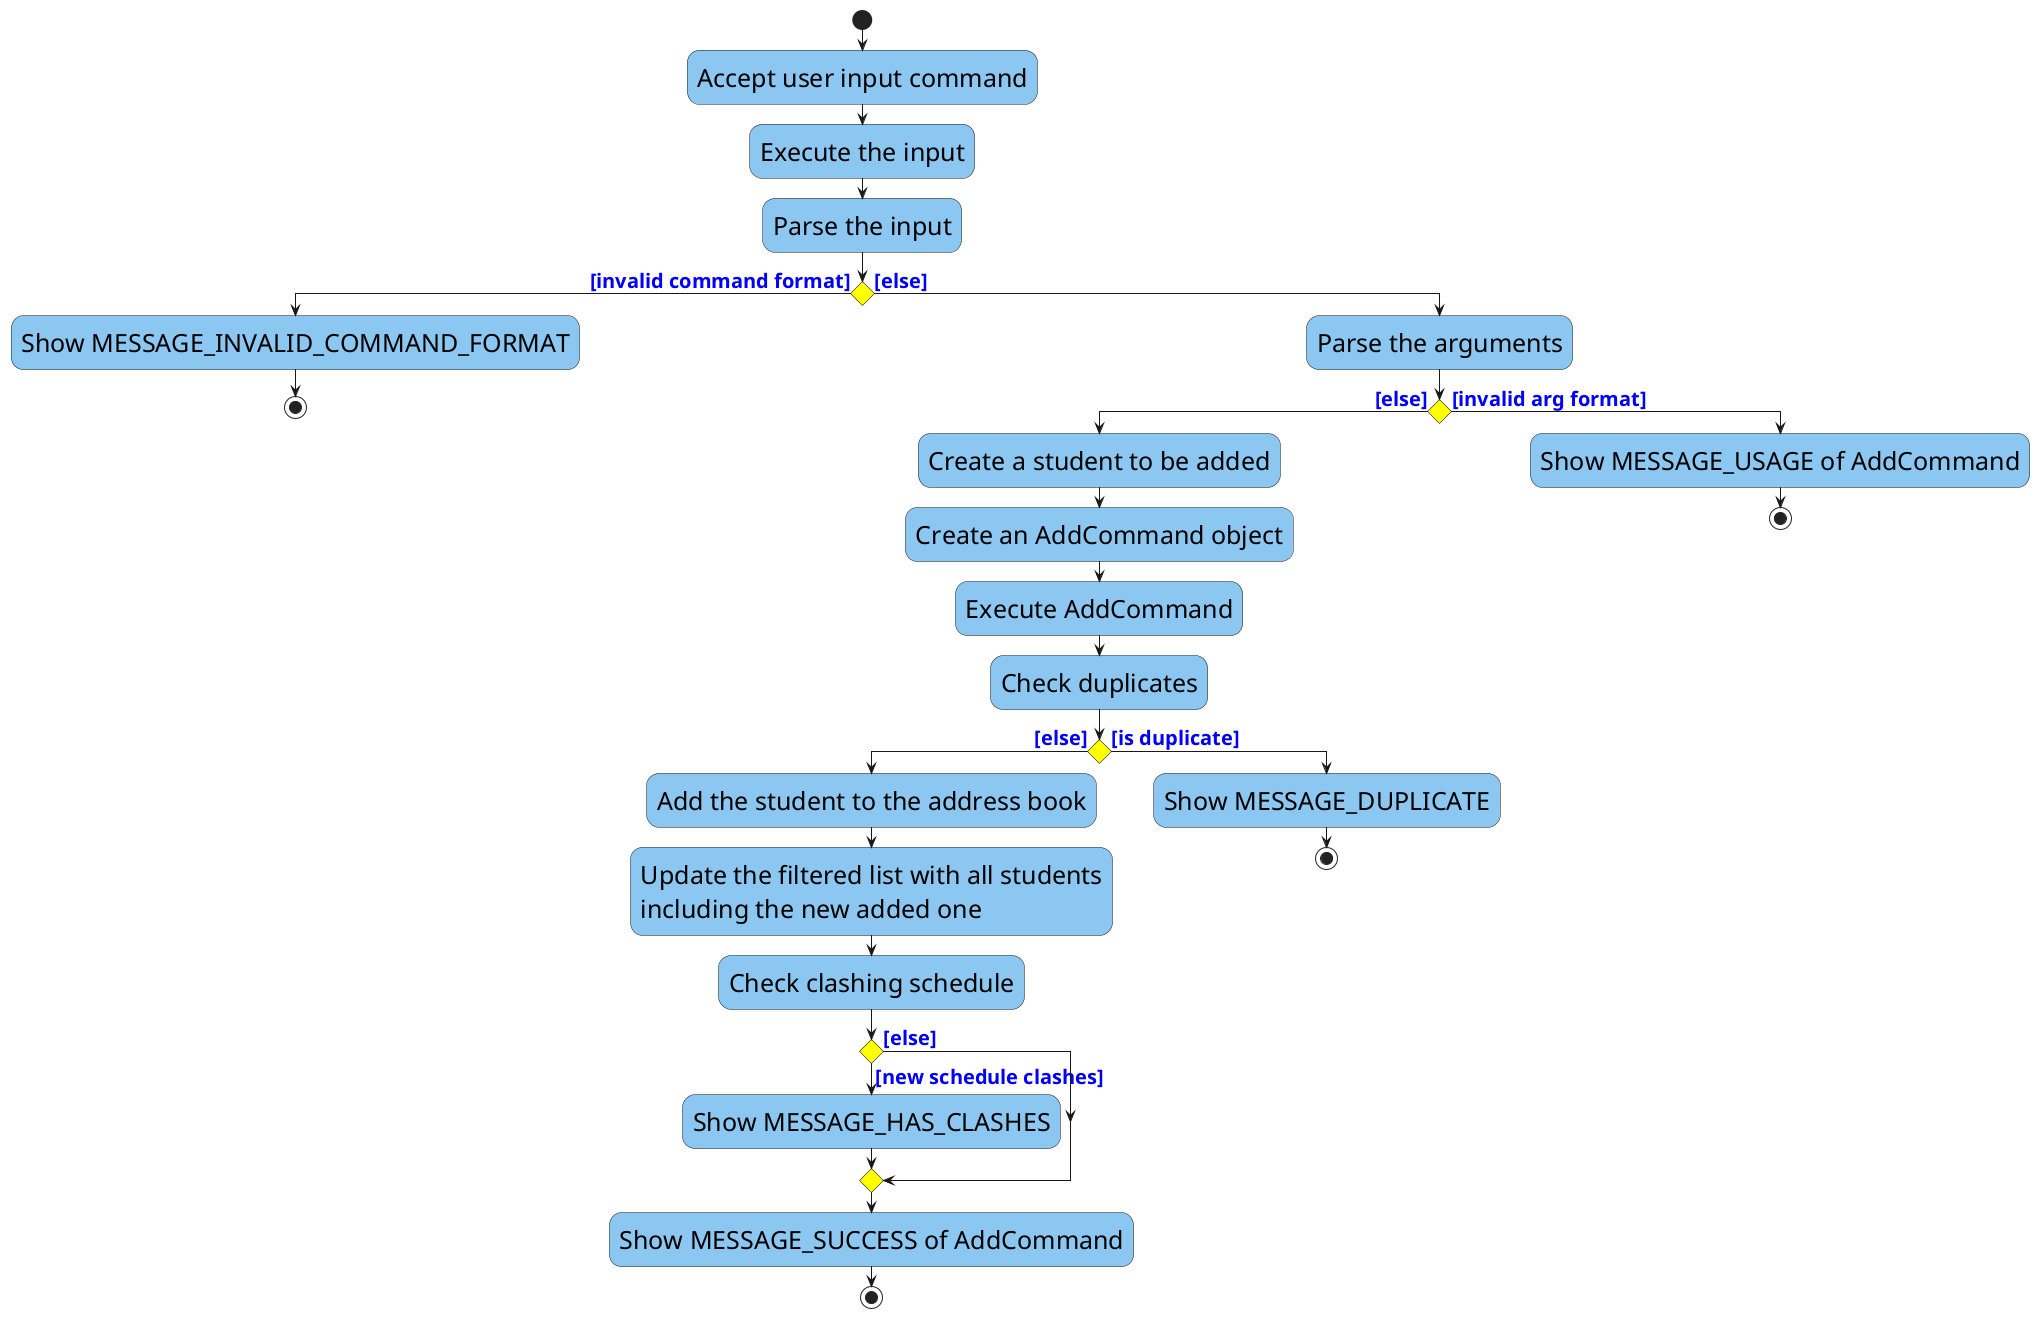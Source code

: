 @startuml
'https://plantuml.com/activity-diagram-beta
<style>
activityDiagram {
  activity {
    BackgroundColor #8bc7f0
    BorderColor #33668E
    FontColor #000000
    FontName arial
    FontSize 25
  }

  diamond {
    BackgroundColor yellow
    LineColor #000000
  }

  arrow {
    FontColor blue
    FontName arial
    FontSize 20
    FontStyle bold
  }
}
document {
   BackgroundColor transparent
}
</style>

start
:Accept user input command;
:Execute the input;
:Parse the input;
if () then ([invalid command format])
    :Show MESSAGE_INVALID_COMMAND_FORMAT;
    stop
else ([else])
    :Parse the arguments;
    if () then ([else])
        :Create a student to be added;
        :Create an AddCommand object;
        :Execute AddCommand;
        :Check duplicates;
        if () then ([else])
            :Add the student to the address book;
            :Update the filtered list with all students
            including the new added one;
            :Check clashing schedule;
            if () then ([new schedule clashes])
                :Show MESSAGE_HAS_CLASHES;
            else ([else])
            endif
            :Show MESSAGE_SUCCESS of AddCommand;
             stop
        else ([is duplicate])
            :Show MESSAGE_DUPLICATE;
        stop
        endif
    else ([invalid arg format])
        :Show MESSAGE_USAGE of AddCommand;
    stop
endif

@enduml
